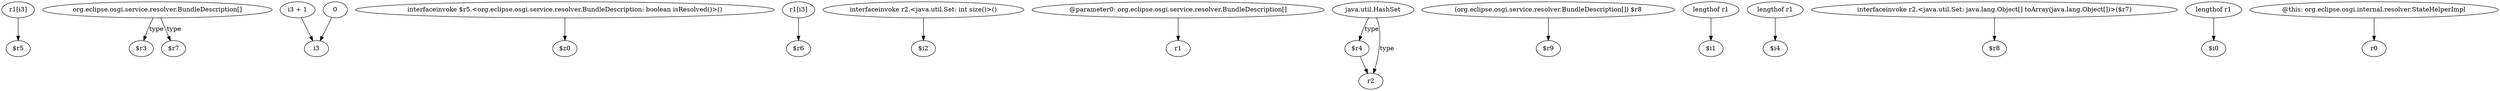 digraph g {
0[label="r1[i3]"]
1[label="$r5"]
0->1[label=""]
2[label="org.eclipse.osgi.service.resolver.BundleDescription[]"]
3[label="$r3"]
2->3[label="type"]
4[label="i3 + 1"]
5[label="i3"]
4->5[label=""]
6[label="interfaceinvoke $r5.<org.eclipse.osgi.service.resolver.BundleDescription: boolean isResolved()>()"]
7[label="$z0"]
6->7[label=""]
8[label="r1[i3]"]
9[label="$r6"]
8->9[label=""]
10[label="interfaceinvoke r2.<java.util.Set: int size()>()"]
11[label="$i2"]
10->11[label=""]
12[label="@parameter0: org.eclipse.osgi.service.resolver.BundleDescription[]"]
13[label="r1"]
12->13[label=""]
14[label="$r4"]
15[label="r2"]
14->15[label=""]
16[label="(org.eclipse.osgi.service.resolver.BundleDescription[]) $r8"]
17[label="$r9"]
16->17[label=""]
18[label="0"]
18->5[label=""]
19[label="lengthof r1"]
20[label="$i1"]
19->20[label=""]
21[label="lengthof r1"]
22[label="$i4"]
21->22[label=""]
23[label="$r7"]
2->23[label="type"]
24[label="java.util.HashSet"]
24->14[label="type"]
24->15[label="type"]
25[label="interfaceinvoke r2.<java.util.Set: java.lang.Object[] toArray(java.lang.Object[])>($r7)"]
26[label="$r8"]
25->26[label=""]
27[label="lengthof r1"]
28[label="$i0"]
27->28[label=""]
29[label="@this: org.eclipse.osgi.internal.resolver.StateHelperImpl"]
30[label="r0"]
29->30[label=""]
}